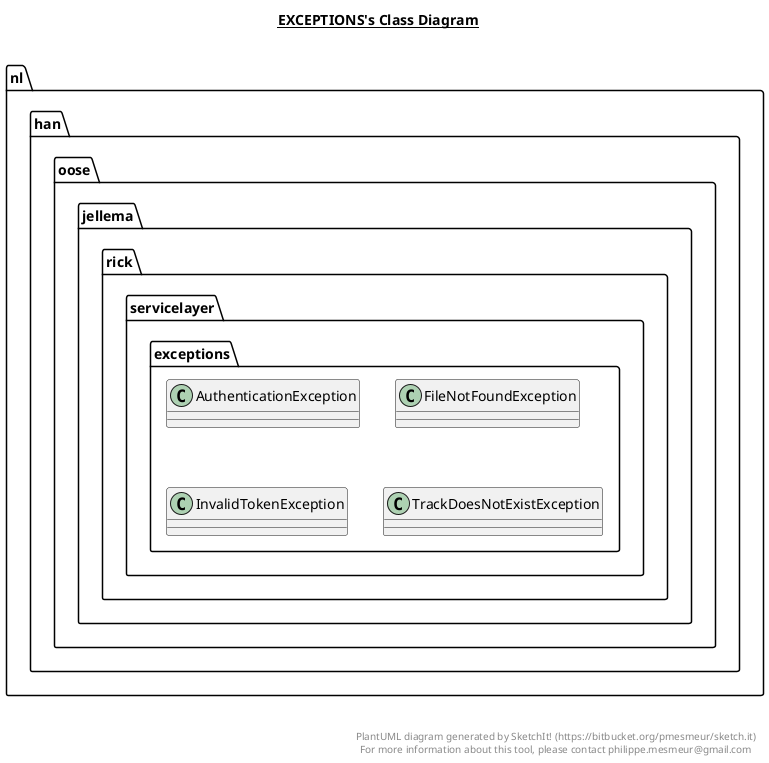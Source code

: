 @startuml

title __EXCEPTIONS's Class Diagram__\n

  namespace nl.han.oose.jellema.rick.servicelayer {
    namespace exceptions {
      class nl.han.oose.jellema.rick.servicelayer.exceptions.AuthenticationException {
      }
    }
  }
  

  namespace nl.han.oose.jellema.rick.servicelayer {
    namespace exceptions {
      class nl.han.oose.jellema.rick.servicelayer.exceptions.FileNotFoundException {
      }
    }
  }
  

  namespace nl.han.oose.jellema.rick.servicelayer {
    namespace exceptions {
      class nl.han.oose.jellema.rick.servicelayer.exceptions.InvalidTokenException {
      }
    }
  }
  

  namespace nl.han.oose.jellema.rick.servicelayer {
    namespace exceptions {
      class nl.han.oose.jellema.rick.servicelayer.exceptions.TrackDoesNotExistException {
      }
    }
  }
  



right footer


PlantUML diagram generated by SketchIt! (https://bitbucket.org/pmesmeur/sketch.it)
For more information about this tool, please contact philippe.mesmeur@gmail.com
endfooter

@enduml
